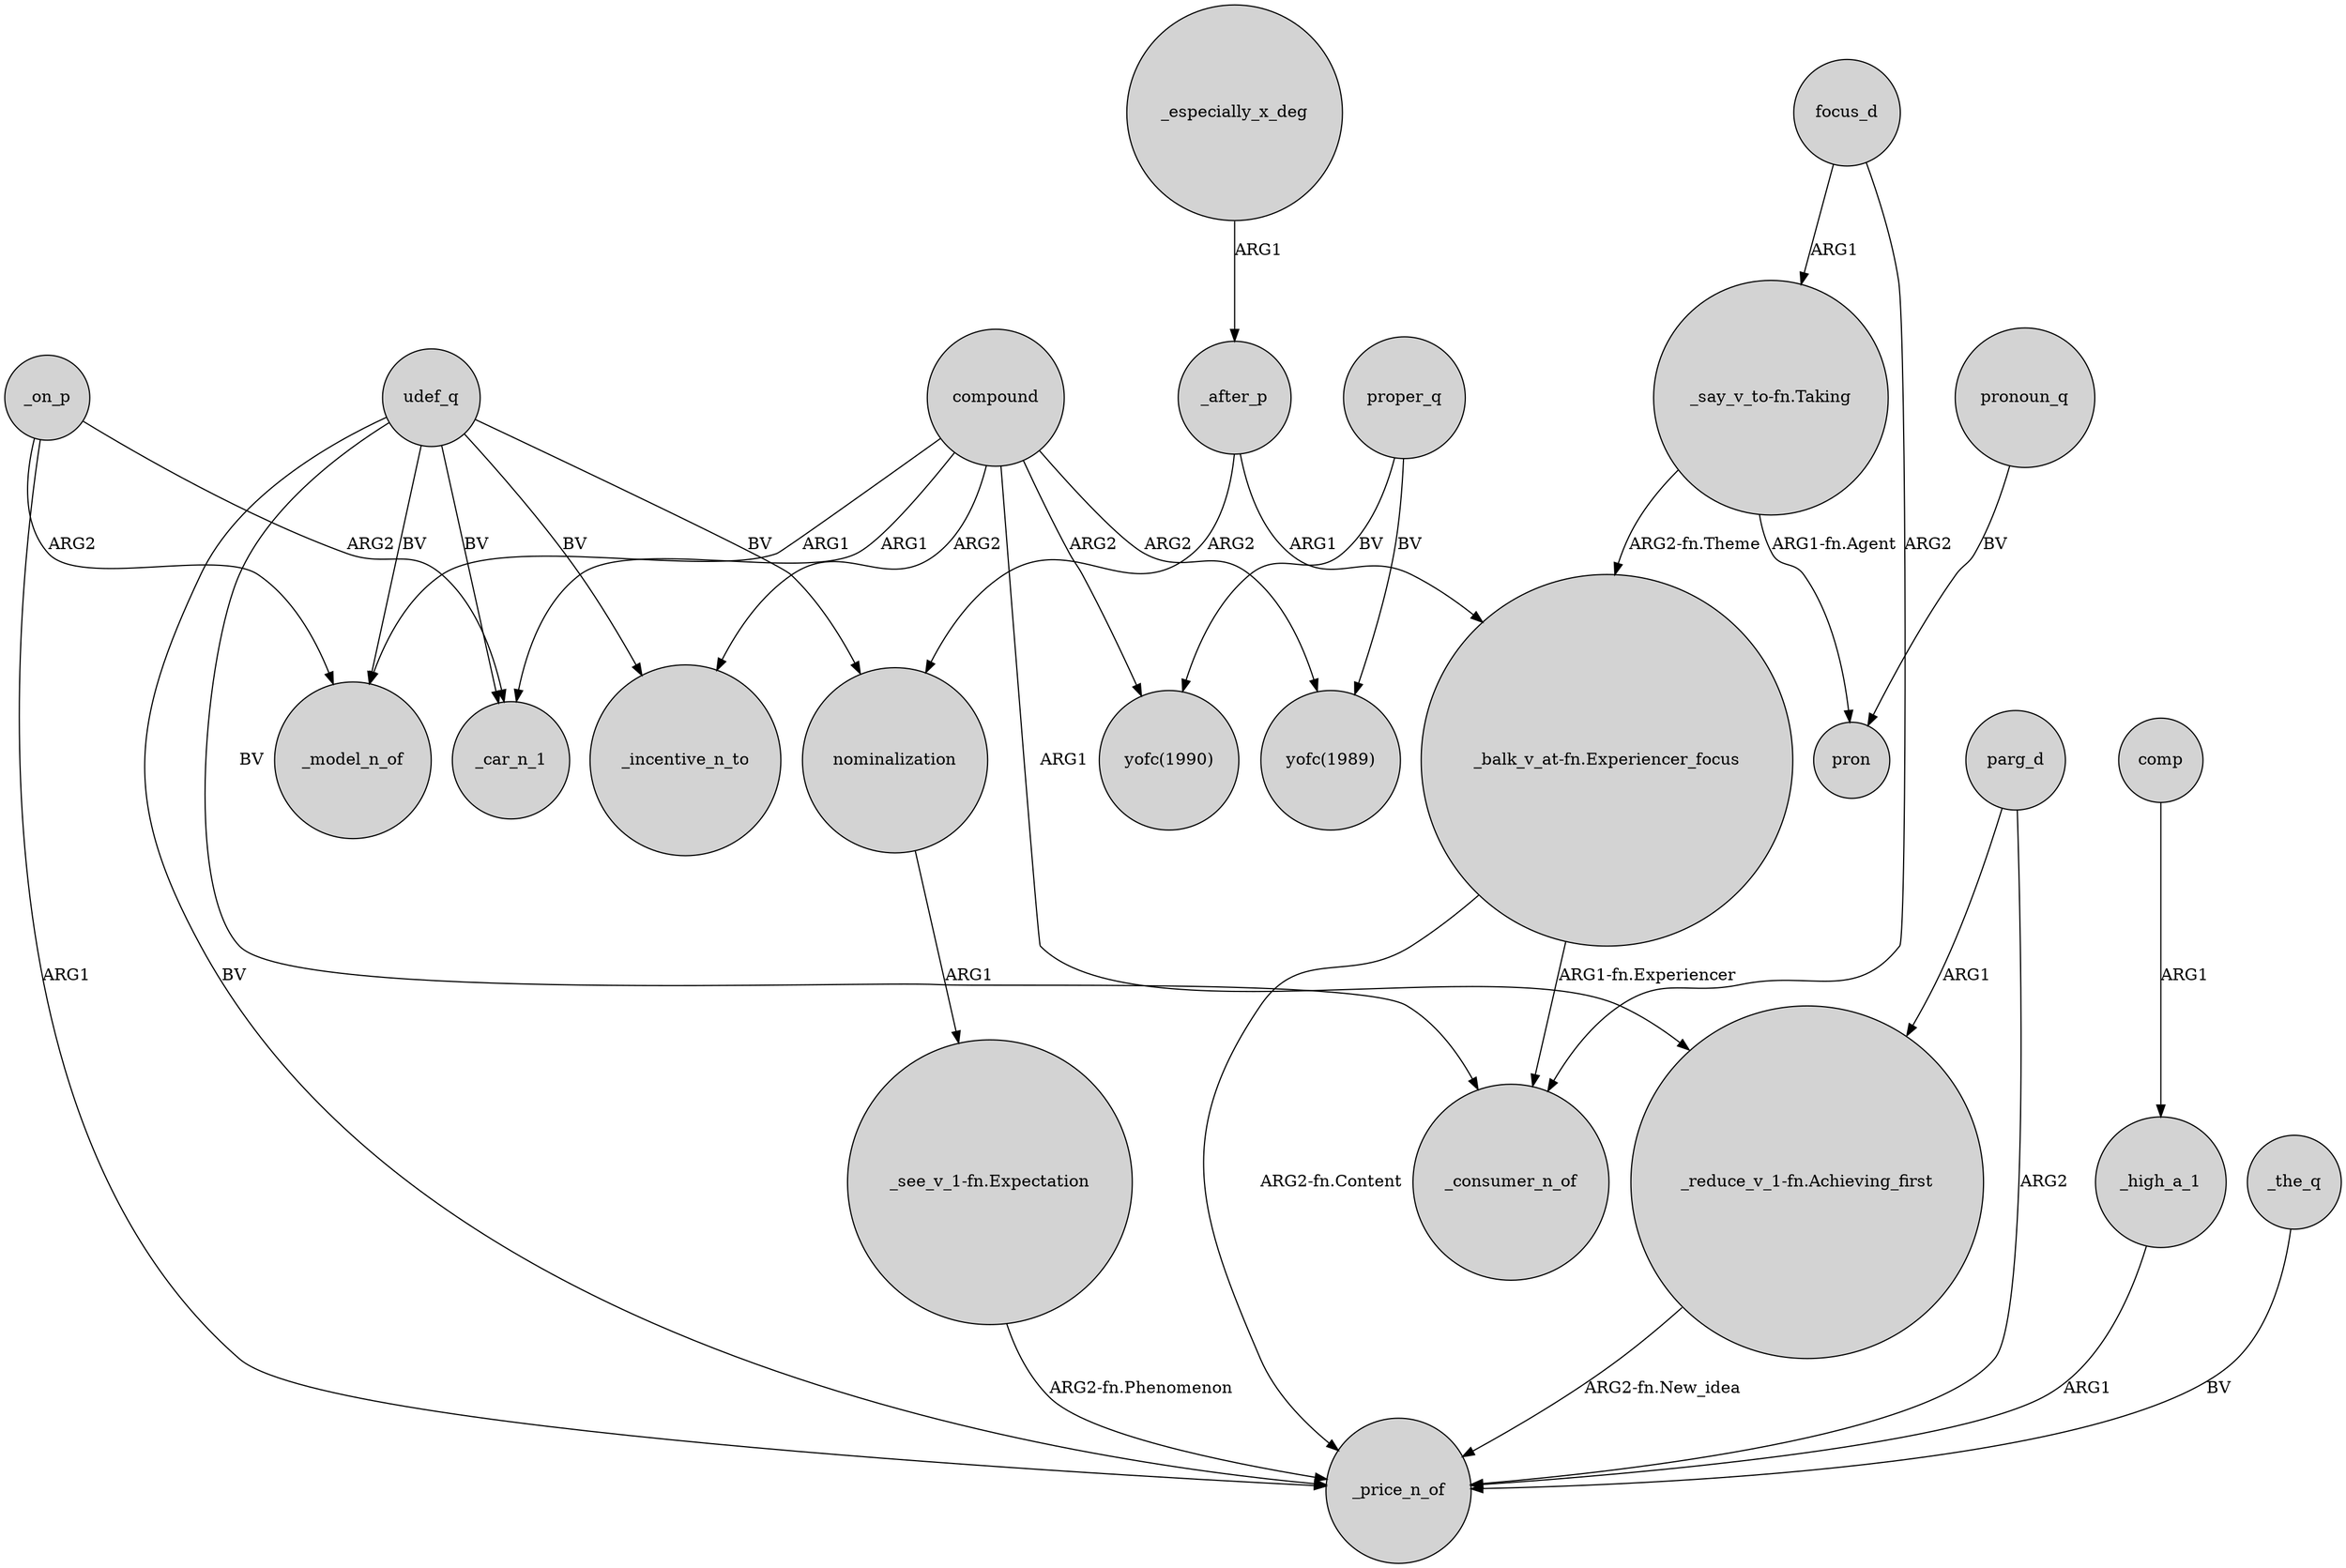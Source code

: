 digraph {
	node [shape=circle style=filled]
	udef_q -> _incentive_n_to [label=BV]
	"_see_v_1-fn.Expectation" -> _price_n_of [label="ARG2-fn.Phenomenon"]
	compound -> _car_n_1 [label=ARG1]
	focus_d -> "_say_v_to-fn.Taking" [label=ARG1]
	_on_p -> _price_n_of [label=ARG1]
	udef_q -> _price_n_of [label=BV]
	compound -> _model_n_of [label=ARG1]
	udef_q -> nominalization [label=BV]
	compound -> "yofc(1990)" [label=ARG2]
	"_balk_v_at-fn.Experiencer_focus" -> _price_n_of [label="ARG2-fn.Content"]
	_high_a_1 -> _price_n_of [label=ARG1]
	"_say_v_to-fn.Taking" -> pron [label="ARG1-fn.Agent"]
	_after_p -> nominalization [label=ARG2]
	pronoun_q -> pron [label=BV]
	udef_q -> _model_n_of [label=BV]
	focus_d -> _consumer_n_of [label=ARG2]
	"_balk_v_at-fn.Experiencer_focus" -> _consumer_n_of [label="ARG1-fn.Experiencer"]
	comp -> _high_a_1 [label=ARG1]
	udef_q -> _car_n_1 [label=BV]
	compound -> _incentive_n_to [label=ARG2]
	_on_p -> _car_n_1 [label=ARG2]
	compound -> "_reduce_v_1-fn.Achieving_first" [label=ARG1]
	proper_q -> "yofc(1989)" [label=BV]
	"_say_v_to-fn.Taking" -> "_balk_v_at-fn.Experiencer_focus" [label="ARG2-fn.Theme"]
	proper_q -> "yofc(1990)" [label=BV]
	nominalization -> "_see_v_1-fn.Expectation" [label=ARG1]
	_after_p -> "_balk_v_at-fn.Experiencer_focus" [label=ARG1]
	_especially_x_deg -> _after_p [label=ARG1]
	"_reduce_v_1-fn.Achieving_first" -> _price_n_of [label="ARG2-fn.New_idea"]
	parg_d -> "_reduce_v_1-fn.Achieving_first" [label=ARG1]
	udef_q -> _consumer_n_of [label=BV]
	_on_p -> _model_n_of [label=ARG2]
	parg_d -> _price_n_of [label=ARG2]
	compound -> "yofc(1989)" [label=ARG2]
	_the_q -> _price_n_of [label=BV]
}
